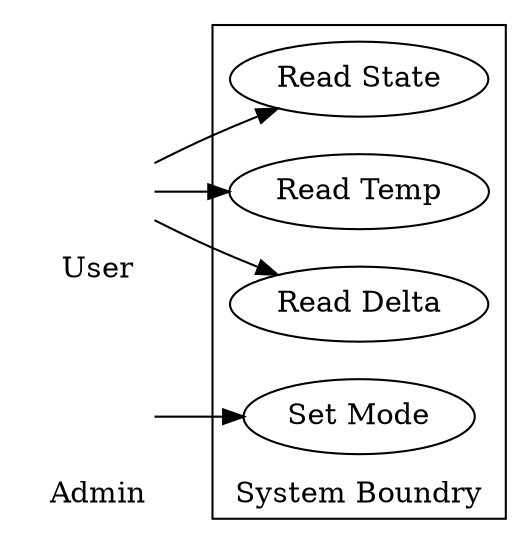 digraph G {
    rankdir=LR;
    labelloc="b";

    node [shape=plaintext];

    subgraph clusterUser {label="User"; labelloc="b"; peripheries=0; user};
    user [shapefile="stick.png", peripheries=0, label="" ];

    subgraph clusterAdmin {label="Admin"; labelloc="b"; peripheries=0; admin};
    admin [shapefile="stick.png", peripheries=0, label="" ];

    subgraph clusterSystemBoundries
    {
        label="System Boundry";
        node [shape=ellipse, style=solid];
        {
            rank=same;

            read_state [label="Read State"];
            read_temp [label="Read Temp"];
            read_delta [label="Read Delta"];
            set_mode [label="Set Mode"];
        }
    }

    user -> read_state;
    user -> read_temp;
    user -> read_delta;
    admin -> set_mode;
}

